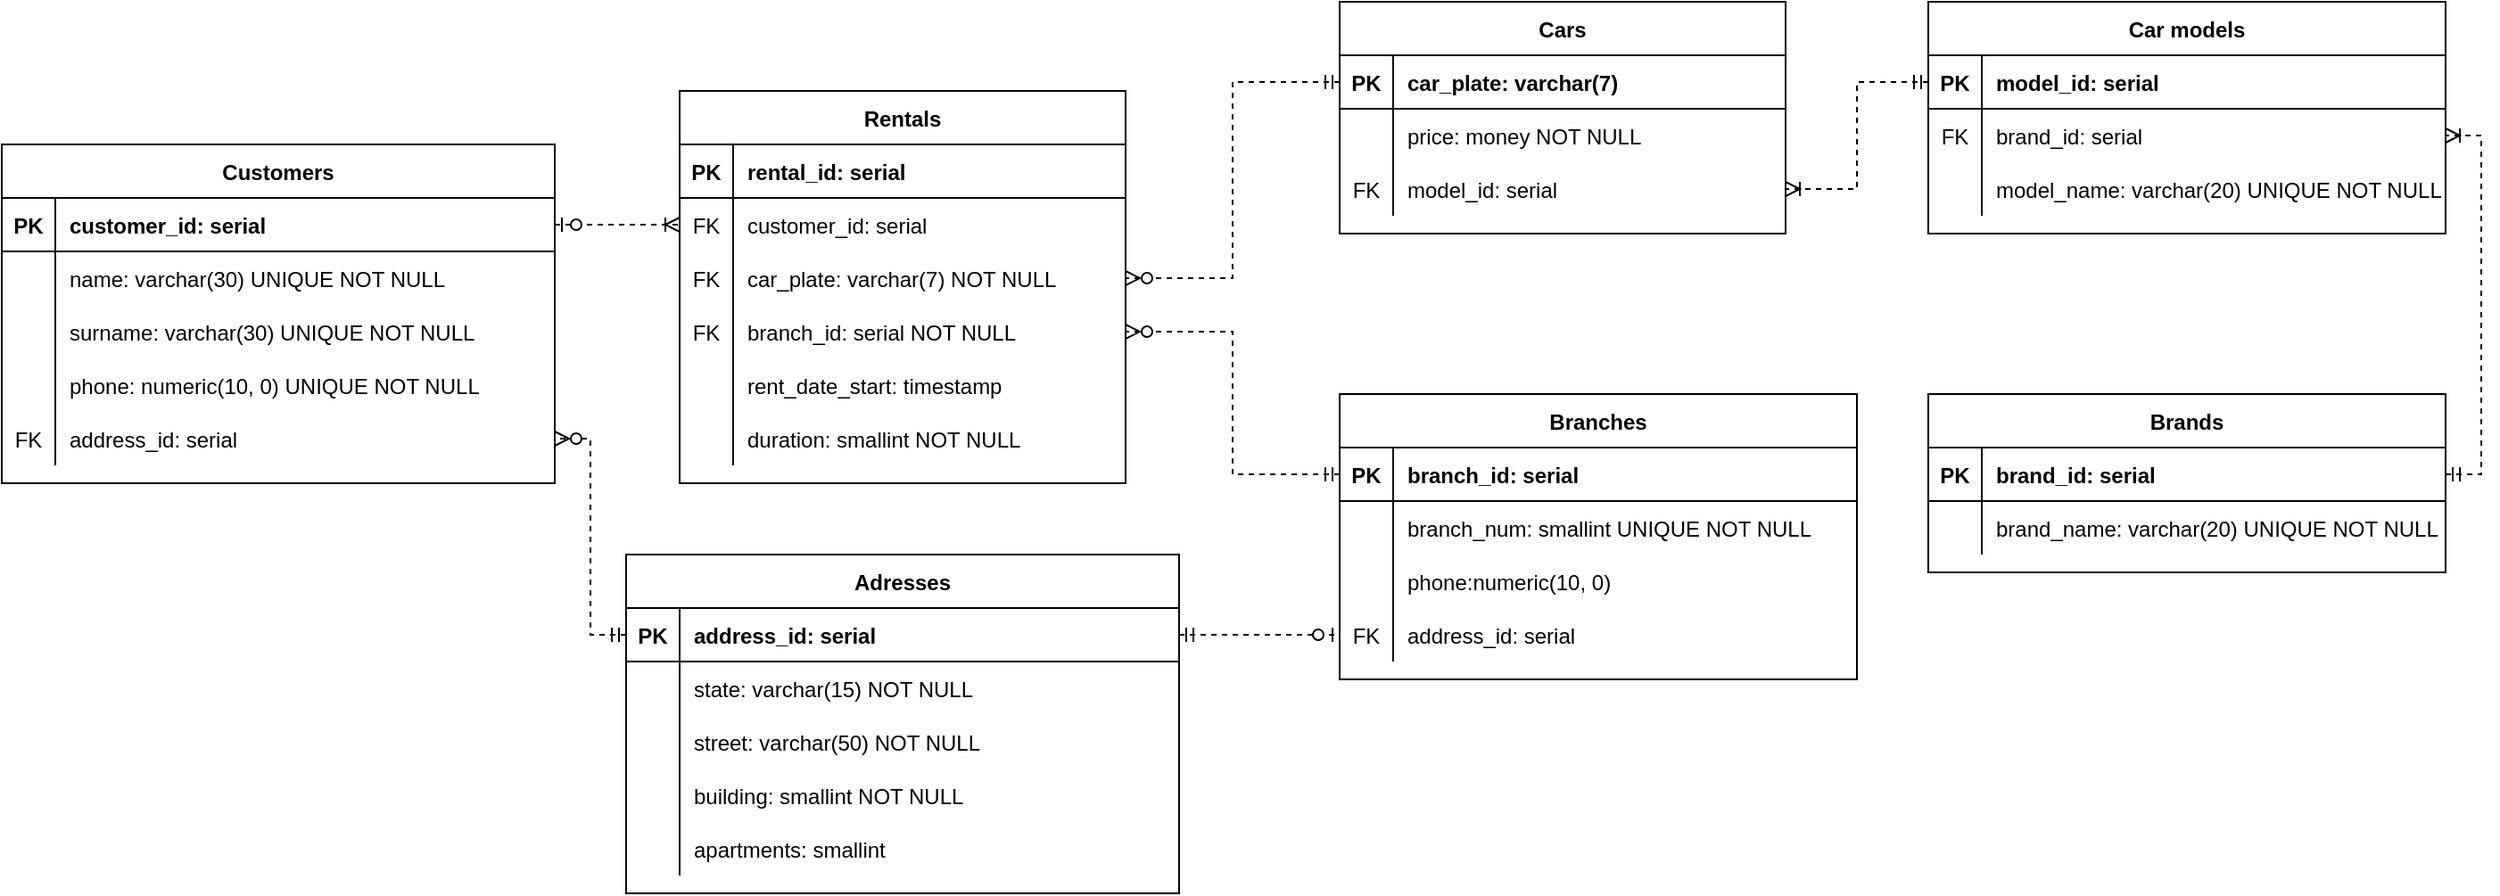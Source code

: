 <mxfile version="14.7.6" type="github">
  <diagram id="R2lEEEUBdFMjLlhIrx00" name="Page-1">
    <mxGraphModel dx="868" dy="460" grid="1" gridSize="10" guides="1" tooltips="1" connect="1" arrows="1" fold="1" page="1" pageScale="1" pageWidth="850" pageHeight="1100" math="0" shadow="0" extFonts="Permanent Marker^https://fonts.googleapis.com/css?family=Permanent+Marker">
      <root>
        <mxCell id="0" />
        <mxCell id="1" parent="0" />
        <mxCell id="2duj7fs2UzE05JO3d_Zy-99" value="Branches" style="shape=table;startSize=30;container=1;collapsible=1;childLayout=tableLayout;fixedRows=1;rowLines=0;fontStyle=1;align=center;resizeLast=1;" parent="1" vertex="1">
          <mxGeometry x="810" y="580" width="290" height="160" as="geometry" />
        </mxCell>
        <mxCell id="2duj7fs2UzE05JO3d_Zy-100" value="" style="shape=partialRectangle;collapsible=0;dropTarget=0;pointerEvents=0;fillColor=none;points=[[0,0.5],[1,0.5]];portConstraint=eastwest;top=0;left=0;right=0;bottom=1;" parent="2duj7fs2UzE05JO3d_Zy-99" vertex="1">
          <mxGeometry y="30" width="290" height="30" as="geometry" />
        </mxCell>
        <mxCell id="2duj7fs2UzE05JO3d_Zy-101" value="PK" style="shape=partialRectangle;overflow=hidden;connectable=0;fillColor=none;top=0;left=0;bottom=0;right=0;fontStyle=1;" parent="2duj7fs2UzE05JO3d_Zy-100" vertex="1">
          <mxGeometry width="30" height="30" as="geometry" />
        </mxCell>
        <mxCell id="2duj7fs2UzE05JO3d_Zy-102" value="branch_id: serial" style="shape=partialRectangle;overflow=hidden;connectable=0;fillColor=none;top=0;left=0;bottom=0;right=0;align=left;spacingLeft=6;fontStyle=1;" parent="2duj7fs2UzE05JO3d_Zy-100" vertex="1">
          <mxGeometry x="30" width="260" height="30" as="geometry" />
        </mxCell>
        <mxCell id="2duj7fs2UzE05JO3d_Zy-103" value="" style="shape=partialRectangle;collapsible=0;dropTarget=0;pointerEvents=0;fillColor=none;points=[[0,0.5],[1,0.5]];portConstraint=eastwest;top=0;left=0;right=0;bottom=0;" parent="2duj7fs2UzE05JO3d_Zy-99" vertex="1">
          <mxGeometry y="60" width="290" height="30" as="geometry" />
        </mxCell>
        <mxCell id="2duj7fs2UzE05JO3d_Zy-104" value="" style="shape=partialRectangle;overflow=hidden;connectable=0;fillColor=none;top=0;left=0;bottom=0;right=0;" parent="2duj7fs2UzE05JO3d_Zy-103" vertex="1">
          <mxGeometry width="30" height="30" as="geometry" />
        </mxCell>
        <mxCell id="2duj7fs2UzE05JO3d_Zy-105" value="branch_num: smallint UNIQUE NOT NULL" style="shape=partialRectangle;overflow=hidden;connectable=0;fillColor=none;top=0;left=0;bottom=0;right=0;align=left;spacingLeft=6;" parent="2duj7fs2UzE05JO3d_Zy-103" vertex="1">
          <mxGeometry x="30" width="260" height="30" as="geometry" />
        </mxCell>
        <mxCell id="2duj7fs2UzE05JO3d_Zy-106" value="" style="shape=partialRectangle;collapsible=0;dropTarget=0;pointerEvents=0;fillColor=none;points=[[0,0.5],[1,0.5]];portConstraint=eastwest;top=0;left=0;right=0;bottom=0;" parent="2duj7fs2UzE05JO3d_Zy-99" vertex="1">
          <mxGeometry y="90" width="290" height="30" as="geometry" />
        </mxCell>
        <mxCell id="2duj7fs2UzE05JO3d_Zy-107" value="" style="shape=partialRectangle;overflow=hidden;connectable=0;fillColor=none;top=0;left=0;bottom=0;right=0;" parent="2duj7fs2UzE05JO3d_Zy-106" vertex="1">
          <mxGeometry width="30" height="30" as="geometry" />
        </mxCell>
        <mxCell id="2duj7fs2UzE05JO3d_Zy-108" value="phone:numeric(10, 0)" style="shape=partialRectangle;overflow=hidden;connectable=0;fillColor=none;top=0;left=0;bottom=0;right=0;align=left;spacingLeft=6;" parent="2duj7fs2UzE05JO3d_Zy-106" vertex="1">
          <mxGeometry x="30" width="260" height="30" as="geometry" />
        </mxCell>
        <mxCell id="2duj7fs2UzE05JO3d_Zy-109" value="" style="shape=partialRectangle;collapsible=0;dropTarget=0;pointerEvents=0;fillColor=none;points=[[0,0.5],[1,0.5]];portConstraint=eastwest;top=0;left=0;right=0;bottom=0;" parent="2duj7fs2UzE05JO3d_Zy-99" vertex="1">
          <mxGeometry y="120" width="290" height="30" as="geometry" />
        </mxCell>
        <mxCell id="2duj7fs2UzE05JO3d_Zy-110" value="FK" style="shape=partialRectangle;overflow=hidden;connectable=0;fillColor=none;top=0;left=0;bottom=0;right=0;" parent="2duj7fs2UzE05JO3d_Zy-109" vertex="1">
          <mxGeometry width="30" height="30" as="geometry" />
        </mxCell>
        <mxCell id="2duj7fs2UzE05JO3d_Zy-111" value="address_id: serial" style="shape=partialRectangle;overflow=hidden;connectable=0;fillColor=none;top=0;left=0;bottom=0;right=0;align=left;spacingLeft=6;" parent="2duj7fs2UzE05JO3d_Zy-109" vertex="1">
          <mxGeometry x="30" width="260" height="30" as="geometry" />
        </mxCell>
        <mxCell id="2duj7fs2UzE05JO3d_Zy-112" value="Customers" style="shape=table;startSize=30;container=1;collapsible=1;childLayout=tableLayout;fixedRows=1;rowLines=0;fontStyle=1;align=center;resizeLast=1;" parent="1" vertex="1">
          <mxGeometry x="60" y="440" width="310" height="190" as="geometry" />
        </mxCell>
        <mxCell id="2duj7fs2UzE05JO3d_Zy-113" value="" style="shape=partialRectangle;collapsible=0;dropTarget=0;pointerEvents=0;fillColor=none;points=[[0,0.5],[1,0.5]];portConstraint=eastwest;top=0;left=0;right=0;bottom=1;" parent="2duj7fs2UzE05JO3d_Zy-112" vertex="1">
          <mxGeometry y="30" width="310" height="30" as="geometry" />
        </mxCell>
        <mxCell id="2duj7fs2UzE05JO3d_Zy-114" value="PK" style="shape=partialRectangle;overflow=hidden;connectable=0;fillColor=none;top=0;left=0;bottom=0;right=0;fontStyle=1;" parent="2duj7fs2UzE05JO3d_Zy-113" vertex="1">
          <mxGeometry width="30" height="30" as="geometry" />
        </mxCell>
        <mxCell id="2duj7fs2UzE05JO3d_Zy-115" value="customer_id: serial" style="shape=partialRectangle;overflow=hidden;connectable=0;fillColor=none;top=0;left=0;bottom=0;right=0;align=left;spacingLeft=6;fontStyle=1;" parent="2duj7fs2UzE05JO3d_Zy-113" vertex="1">
          <mxGeometry x="30" width="280" height="30" as="geometry" />
        </mxCell>
        <mxCell id="2duj7fs2UzE05JO3d_Zy-116" value="" style="shape=partialRectangle;collapsible=0;dropTarget=0;pointerEvents=0;fillColor=none;points=[[0,0.5],[1,0.5]];portConstraint=eastwest;top=0;left=0;right=0;bottom=0;" parent="2duj7fs2UzE05JO3d_Zy-112" vertex="1">
          <mxGeometry y="60" width="310" height="30" as="geometry" />
        </mxCell>
        <mxCell id="2duj7fs2UzE05JO3d_Zy-117" value="" style="shape=partialRectangle;overflow=hidden;connectable=0;fillColor=none;top=0;left=0;bottom=0;right=0;" parent="2duj7fs2UzE05JO3d_Zy-116" vertex="1">
          <mxGeometry width="30" height="30" as="geometry" />
        </mxCell>
        <mxCell id="2duj7fs2UzE05JO3d_Zy-118" value="name: varchar(30) UNIQUE NOT NULL" style="shape=partialRectangle;overflow=hidden;connectable=0;fillColor=none;top=0;left=0;bottom=0;right=0;align=left;spacingLeft=6;" parent="2duj7fs2UzE05JO3d_Zy-116" vertex="1">
          <mxGeometry x="30" width="280" height="30" as="geometry" />
        </mxCell>
        <mxCell id="2duj7fs2UzE05JO3d_Zy-119" value="" style="shape=partialRectangle;collapsible=0;dropTarget=0;pointerEvents=0;fillColor=none;points=[[0,0.5],[1,0.5]];portConstraint=eastwest;top=0;left=0;right=0;bottom=0;" parent="2duj7fs2UzE05JO3d_Zy-112" vertex="1">
          <mxGeometry y="90" width="310" height="30" as="geometry" />
        </mxCell>
        <mxCell id="2duj7fs2UzE05JO3d_Zy-120" value="" style="shape=partialRectangle;overflow=hidden;connectable=0;fillColor=none;top=0;left=0;bottom=0;right=0;" parent="2duj7fs2UzE05JO3d_Zy-119" vertex="1">
          <mxGeometry width="30" height="30" as="geometry" />
        </mxCell>
        <mxCell id="2duj7fs2UzE05JO3d_Zy-121" value="surname: varchar(30) UNIQUE NOT NULL" style="shape=partialRectangle;overflow=hidden;connectable=0;fillColor=none;top=0;left=0;bottom=0;right=0;align=left;spacingLeft=6;" parent="2duj7fs2UzE05JO3d_Zy-119" vertex="1">
          <mxGeometry x="30" width="280" height="30" as="geometry" />
        </mxCell>
        <mxCell id="2duj7fs2UzE05JO3d_Zy-122" value="" style="shape=partialRectangle;collapsible=0;dropTarget=0;pointerEvents=0;fillColor=none;points=[[0,0.5],[1,0.5]];portConstraint=eastwest;top=0;left=0;right=0;bottom=0;" parent="2duj7fs2UzE05JO3d_Zy-112" vertex="1">
          <mxGeometry y="120" width="310" height="30" as="geometry" />
        </mxCell>
        <mxCell id="2duj7fs2UzE05JO3d_Zy-123" value="" style="shape=partialRectangle;overflow=hidden;connectable=0;fillColor=none;top=0;left=0;bottom=0;right=0;" parent="2duj7fs2UzE05JO3d_Zy-122" vertex="1">
          <mxGeometry width="30" height="30" as="geometry" />
        </mxCell>
        <mxCell id="2duj7fs2UzE05JO3d_Zy-124" value="phone: numeric(10, 0) UNIQUE NOT NULL" style="shape=partialRectangle;overflow=hidden;connectable=0;fillColor=none;top=0;left=0;bottom=0;right=0;align=left;spacingLeft=6;" parent="2duj7fs2UzE05JO3d_Zy-122" vertex="1">
          <mxGeometry x="30" width="280" height="30" as="geometry" />
        </mxCell>
        <mxCell id="2duj7fs2UzE05JO3d_Zy-125" value="" style="shape=partialRectangle;collapsible=0;dropTarget=0;pointerEvents=0;fillColor=none;points=[[0,0.5],[1,0.5]];portConstraint=eastwest;top=0;left=0;right=0;bottom=0;" parent="2duj7fs2UzE05JO3d_Zy-112" vertex="1">
          <mxGeometry y="150" width="310" height="30" as="geometry" />
        </mxCell>
        <mxCell id="2duj7fs2UzE05JO3d_Zy-126" value="FK" style="shape=partialRectangle;overflow=hidden;connectable=0;fillColor=none;top=0;left=0;bottom=0;right=0;" parent="2duj7fs2UzE05JO3d_Zy-125" vertex="1">
          <mxGeometry width="30" height="30" as="geometry" />
        </mxCell>
        <mxCell id="2duj7fs2UzE05JO3d_Zy-127" value="address_id: serial" style="shape=partialRectangle;overflow=hidden;connectable=0;fillColor=none;top=0;left=0;bottom=0;right=0;align=left;spacingLeft=6;" parent="2duj7fs2UzE05JO3d_Zy-125" vertex="1">
          <mxGeometry x="30" width="280" height="30" as="geometry" />
        </mxCell>
        <mxCell id="2duj7fs2UzE05JO3d_Zy-128" value="Rentals" style="shape=table;startSize=30;container=1;collapsible=1;childLayout=tableLayout;fixedRows=1;rowLines=0;fontStyle=1;align=center;resizeLast=1;" parent="1" vertex="1">
          <mxGeometry x="440" y="410" width="250" height="220" as="geometry" />
        </mxCell>
        <mxCell id="2duj7fs2UzE05JO3d_Zy-129" value="" style="shape=partialRectangle;collapsible=0;dropTarget=0;pointerEvents=0;fillColor=none;points=[[0,0.5],[1,0.5]];portConstraint=eastwest;top=0;left=0;right=0;bottom=1;" parent="2duj7fs2UzE05JO3d_Zy-128" vertex="1">
          <mxGeometry y="30" width="250" height="30" as="geometry" />
        </mxCell>
        <mxCell id="2duj7fs2UzE05JO3d_Zy-130" value="PK" style="shape=partialRectangle;overflow=hidden;connectable=0;fillColor=none;top=0;left=0;bottom=0;right=0;fontStyle=1;" parent="2duj7fs2UzE05JO3d_Zy-129" vertex="1">
          <mxGeometry width="30" height="30" as="geometry" />
        </mxCell>
        <mxCell id="2duj7fs2UzE05JO3d_Zy-131" value="rental_id: serial" style="shape=partialRectangle;overflow=hidden;connectable=0;fillColor=none;top=0;left=0;bottom=0;right=0;align=left;spacingLeft=6;fontStyle=1;" parent="2duj7fs2UzE05JO3d_Zy-129" vertex="1">
          <mxGeometry x="30" width="220" height="30" as="geometry" />
        </mxCell>
        <mxCell id="2duj7fs2UzE05JO3d_Zy-132" value="" style="shape=partialRectangle;collapsible=0;dropTarget=0;pointerEvents=0;fillColor=none;points=[[0,0.5],[1,0.5]];portConstraint=eastwest;top=0;left=0;right=0;bottom=0;" parent="2duj7fs2UzE05JO3d_Zy-128" vertex="1">
          <mxGeometry y="60" width="250" height="30" as="geometry" />
        </mxCell>
        <mxCell id="2duj7fs2UzE05JO3d_Zy-133" value="FK" style="shape=partialRectangle;overflow=hidden;connectable=0;fillColor=none;top=0;left=0;bottom=0;right=0;" parent="2duj7fs2UzE05JO3d_Zy-132" vertex="1">
          <mxGeometry width="30" height="30" as="geometry" />
        </mxCell>
        <mxCell id="2duj7fs2UzE05JO3d_Zy-134" value="customer_id: serial" style="shape=partialRectangle;overflow=hidden;connectable=0;fillColor=none;top=0;left=0;bottom=0;right=0;align=left;spacingLeft=6;" parent="2duj7fs2UzE05JO3d_Zy-132" vertex="1">
          <mxGeometry x="30" width="220" height="30" as="geometry" />
        </mxCell>
        <mxCell id="2duj7fs2UzE05JO3d_Zy-135" value="" style="shape=partialRectangle;collapsible=0;dropTarget=0;pointerEvents=0;fillColor=none;points=[[0,0.5],[1,0.5]];portConstraint=eastwest;top=0;left=0;right=0;bottom=0;" parent="2duj7fs2UzE05JO3d_Zy-128" vertex="1">
          <mxGeometry y="90" width="250" height="30" as="geometry" />
        </mxCell>
        <mxCell id="2duj7fs2UzE05JO3d_Zy-136" value="FK" style="shape=partialRectangle;overflow=hidden;connectable=0;fillColor=none;top=0;left=0;bottom=0;right=0;" parent="2duj7fs2UzE05JO3d_Zy-135" vertex="1">
          <mxGeometry width="30" height="30" as="geometry" />
        </mxCell>
        <mxCell id="2duj7fs2UzE05JO3d_Zy-137" value="car_plate: varchar(7) NOT NULL" style="shape=partialRectangle;overflow=hidden;connectable=0;fillColor=none;top=0;left=0;bottom=0;right=0;align=left;spacingLeft=6;" parent="2duj7fs2UzE05JO3d_Zy-135" vertex="1">
          <mxGeometry x="30" width="220" height="30" as="geometry" />
        </mxCell>
        <mxCell id="2duj7fs2UzE05JO3d_Zy-138" value="" style="shape=partialRectangle;collapsible=0;dropTarget=0;pointerEvents=0;fillColor=none;points=[[0,0.5],[1,0.5]];portConstraint=eastwest;top=0;left=0;right=0;bottom=0;" parent="2duj7fs2UzE05JO3d_Zy-128" vertex="1">
          <mxGeometry y="120" width="250" height="30" as="geometry" />
        </mxCell>
        <mxCell id="2duj7fs2UzE05JO3d_Zy-139" value="FK" style="shape=partialRectangle;overflow=hidden;connectable=0;fillColor=none;top=0;left=0;bottom=0;right=0;" parent="2duj7fs2UzE05JO3d_Zy-138" vertex="1">
          <mxGeometry width="30" height="30" as="geometry" />
        </mxCell>
        <mxCell id="2duj7fs2UzE05JO3d_Zy-140" value="branch_id: serial NOT NULL" style="shape=partialRectangle;overflow=hidden;connectable=0;fillColor=none;top=0;left=0;bottom=0;right=0;align=left;spacingLeft=6;" parent="2duj7fs2UzE05JO3d_Zy-138" vertex="1">
          <mxGeometry x="30" width="220" height="30" as="geometry" />
        </mxCell>
        <mxCell id="2duj7fs2UzE05JO3d_Zy-141" value="" style="shape=partialRectangle;collapsible=0;dropTarget=0;pointerEvents=0;fillColor=none;points=[[0,0.5],[1,0.5]];portConstraint=eastwest;top=0;left=0;right=0;bottom=0;" parent="2duj7fs2UzE05JO3d_Zy-128" vertex="1">
          <mxGeometry y="150" width="250" height="30" as="geometry" />
        </mxCell>
        <mxCell id="2duj7fs2UzE05JO3d_Zy-142" value="" style="shape=partialRectangle;overflow=hidden;connectable=0;fillColor=none;top=0;left=0;bottom=0;right=0;" parent="2duj7fs2UzE05JO3d_Zy-141" vertex="1">
          <mxGeometry width="30" height="30" as="geometry" />
        </mxCell>
        <mxCell id="2duj7fs2UzE05JO3d_Zy-143" value="rent_date_start: timestamp" style="shape=partialRectangle;overflow=hidden;connectable=0;fillColor=none;top=0;left=0;bottom=0;right=0;align=left;spacingLeft=6;" parent="2duj7fs2UzE05JO3d_Zy-141" vertex="1">
          <mxGeometry x="30" width="220" height="30" as="geometry" />
        </mxCell>
        <mxCell id="2duj7fs2UzE05JO3d_Zy-144" value="" style="shape=partialRectangle;collapsible=0;dropTarget=0;pointerEvents=0;fillColor=none;points=[[0,0.5],[1,0.5]];portConstraint=eastwest;top=0;left=0;right=0;bottom=0;" parent="2duj7fs2UzE05JO3d_Zy-128" vertex="1">
          <mxGeometry y="180" width="250" height="30" as="geometry" />
        </mxCell>
        <mxCell id="2duj7fs2UzE05JO3d_Zy-145" value="" style="shape=partialRectangle;overflow=hidden;connectable=0;fillColor=none;top=0;left=0;bottom=0;right=0;" parent="2duj7fs2UzE05JO3d_Zy-144" vertex="1">
          <mxGeometry width="30" height="30" as="geometry" />
        </mxCell>
        <mxCell id="2duj7fs2UzE05JO3d_Zy-146" value="duration: smallint NOT NULL" style="shape=partialRectangle;overflow=hidden;connectable=0;fillColor=none;top=0;left=0;bottom=0;right=0;align=left;spacingLeft=6;" parent="2duj7fs2UzE05JO3d_Zy-144" vertex="1">
          <mxGeometry x="30" width="220" height="30" as="geometry" />
        </mxCell>
        <mxCell id="2duj7fs2UzE05JO3d_Zy-147" value="Cars" style="shape=table;startSize=30;container=1;collapsible=1;childLayout=tableLayout;fixedRows=1;rowLines=0;fontStyle=1;align=center;resizeLast=1;" parent="1" vertex="1">
          <mxGeometry x="810" y="360" width="250" height="130" as="geometry" />
        </mxCell>
        <mxCell id="2duj7fs2UzE05JO3d_Zy-148" value="" style="shape=partialRectangle;collapsible=0;dropTarget=0;pointerEvents=0;fillColor=none;points=[[0,0.5],[1,0.5]];portConstraint=eastwest;top=0;left=0;right=0;bottom=1;" parent="2duj7fs2UzE05JO3d_Zy-147" vertex="1">
          <mxGeometry y="30" width="250" height="30" as="geometry" />
        </mxCell>
        <mxCell id="2duj7fs2UzE05JO3d_Zy-149" value="PK" style="shape=partialRectangle;overflow=hidden;connectable=0;fillColor=none;top=0;left=0;bottom=0;right=0;fontStyle=1;" parent="2duj7fs2UzE05JO3d_Zy-148" vertex="1">
          <mxGeometry width="30" height="30" as="geometry" />
        </mxCell>
        <mxCell id="2duj7fs2UzE05JO3d_Zy-150" value="car_plate: varchar(7)" style="shape=partialRectangle;overflow=hidden;connectable=0;fillColor=none;top=0;left=0;bottom=0;right=0;align=left;spacingLeft=6;fontStyle=1;" parent="2duj7fs2UzE05JO3d_Zy-148" vertex="1">
          <mxGeometry x="30" width="220" height="30" as="geometry" />
        </mxCell>
        <mxCell id="2duj7fs2UzE05JO3d_Zy-151" value="" style="shape=partialRectangle;collapsible=0;dropTarget=0;pointerEvents=0;fillColor=none;points=[[0,0.5],[1,0.5]];portConstraint=eastwest;top=0;left=0;right=0;bottom=0;" parent="2duj7fs2UzE05JO3d_Zy-147" vertex="1">
          <mxGeometry y="60" width="250" height="30" as="geometry" />
        </mxCell>
        <mxCell id="2duj7fs2UzE05JO3d_Zy-152" value="" style="shape=partialRectangle;overflow=hidden;connectable=0;fillColor=none;top=0;left=0;bottom=0;right=0;" parent="2duj7fs2UzE05JO3d_Zy-151" vertex="1">
          <mxGeometry width="30" height="30" as="geometry" />
        </mxCell>
        <mxCell id="2duj7fs2UzE05JO3d_Zy-153" value="price: money NOT NULL" style="shape=partialRectangle;overflow=hidden;connectable=0;fillColor=none;top=0;left=0;bottom=0;right=0;align=left;spacingLeft=6;" parent="2duj7fs2UzE05JO3d_Zy-151" vertex="1">
          <mxGeometry x="30" width="220" height="30" as="geometry" />
        </mxCell>
        <mxCell id="2duj7fs2UzE05JO3d_Zy-154" value="" style="shape=partialRectangle;collapsible=0;dropTarget=0;pointerEvents=0;fillColor=none;points=[[0,0.5],[1,0.5]];portConstraint=eastwest;top=0;left=0;right=0;bottom=0;" parent="2duj7fs2UzE05JO3d_Zy-147" vertex="1">
          <mxGeometry y="90" width="250" height="30" as="geometry" />
        </mxCell>
        <mxCell id="2duj7fs2UzE05JO3d_Zy-155" value="FK" style="shape=partialRectangle;overflow=hidden;connectable=0;fillColor=none;top=0;left=0;bottom=0;right=0;" parent="2duj7fs2UzE05JO3d_Zy-154" vertex="1">
          <mxGeometry width="30" height="30" as="geometry" />
        </mxCell>
        <mxCell id="2duj7fs2UzE05JO3d_Zy-156" value="model_id: serial" style="shape=partialRectangle;overflow=hidden;connectable=0;fillColor=none;top=0;left=0;bottom=0;right=0;align=left;spacingLeft=6;" parent="2duj7fs2UzE05JO3d_Zy-154" vertex="1">
          <mxGeometry x="30" width="220" height="30" as="geometry" />
        </mxCell>
        <mxCell id="2duj7fs2UzE05JO3d_Zy-157" value="Brands" style="shape=table;startSize=30;container=1;collapsible=1;childLayout=tableLayout;fixedRows=1;rowLines=0;fontStyle=1;align=center;resizeLast=1;" parent="1" vertex="1">
          <mxGeometry x="1140" y="580" width="290" height="100" as="geometry" />
        </mxCell>
        <mxCell id="2duj7fs2UzE05JO3d_Zy-158" value="" style="shape=partialRectangle;collapsible=0;dropTarget=0;pointerEvents=0;fillColor=none;points=[[0,0.5],[1,0.5]];portConstraint=eastwest;top=0;left=0;right=0;bottom=1;" parent="2duj7fs2UzE05JO3d_Zy-157" vertex="1">
          <mxGeometry y="30" width="290" height="30" as="geometry" />
        </mxCell>
        <mxCell id="2duj7fs2UzE05JO3d_Zy-159" value="PK" style="shape=partialRectangle;overflow=hidden;connectable=0;fillColor=none;top=0;left=0;bottom=0;right=0;fontStyle=1;" parent="2duj7fs2UzE05JO3d_Zy-158" vertex="1">
          <mxGeometry width="30" height="30" as="geometry" />
        </mxCell>
        <mxCell id="2duj7fs2UzE05JO3d_Zy-160" value="brand_id: serial" style="shape=partialRectangle;overflow=hidden;connectable=0;fillColor=none;top=0;left=0;bottom=0;right=0;align=left;spacingLeft=6;fontStyle=1;" parent="2duj7fs2UzE05JO3d_Zy-158" vertex="1">
          <mxGeometry x="30" width="260" height="30" as="geometry" />
        </mxCell>
        <mxCell id="2duj7fs2UzE05JO3d_Zy-161" value="" style="shape=partialRectangle;collapsible=0;dropTarget=0;pointerEvents=0;fillColor=none;points=[[0,0.5],[1,0.5]];portConstraint=eastwest;top=0;left=0;right=0;bottom=0;" parent="2duj7fs2UzE05JO3d_Zy-157" vertex="1">
          <mxGeometry y="60" width="290" height="30" as="geometry" />
        </mxCell>
        <mxCell id="2duj7fs2UzE05JO3d_Zy-162" value="" style="shape=partialRectangle;overflow=hidden;connectable=0;fillColor=none;top=0;left=0;bottom=0;right=0;" parent="2duj7fs2UzE05JO3d_Zy-161" vertex="1">
          <mxGeometry width="30" height="30" as="geometry" />
        </mxCell>
        <mxCell id="2duj7fs2UzE05JO3d_Zy-163" value="brand_name: varchar(20) UNIQUE NOT NULL" style="shape=partialRectangle;overflow=hidden;connectable=0;fillColor=none;top=0;left=0;bottom=0;right=0;align=left;spacingLeft=6;" parent="2duj7fs2UzE05JO3d_Zy-161" vertex="1">
          <mxGeometry x="30" width="260" height="30" as="geometry" />
        </mxCell>
        <mxCell id="2duj7fs2UzE05JO3d_Zy-164" value="Car models" style="shape=table;startSize=30;container=1;collapsible=1;childLayout=tableLayout;fixedRows=1;rowLines=0;fontStyle=1;align=center;resizeLast=1;" parent="1" vertex="1">
          <mxGeometry x="1140" y="360" width="290" height="130" as="geometry" />
        </mxCell>
        <mxCell id="2duj7fs2UzE05JO3d_Zy-165" value="" style="shape=partialRectangle;collapsible=0;dropTarget=0;pointerEvents=0;fillColor=none;points=[[0,0.5],[1,0.5]];portConstraint=eastwest;top=0;left=0;right=0;bottom=1;" parent="2duj7fs2UzE05JO3d_Zy-164" vertex="1">
          <mxGeometry y="30" width="290" height="30" as="geometry" />
        </mxCell>
        <mxCell id="2duj7fs2UzE05JO3d_Zy-166" value="PK" style="shape=partialRectangle;overflow=hidden;connectable=0;fillColor=none;top=0;left=0;bottom=0;right=0;fontStyle=1;" parent="2duj7fs2UzE05JO3d_Zy-165" vertex="1">
          <mxGeometry width="30" height="30" as="geometry" />
        </mxCell>
        <mxCell id="2duj7fs2UzE05JO3d_Zy-167" value="model_id: serial" style="shape=partialRectangle;overflow=hidden;connectable=0;fillColor=none;top=0;left=0;bottom=0;right=0;align=left;spacingLeft=6;fontStyle=1;" parent="2duj7fs2UzE05JO3d_Zy-165" vertex="1">
          <mxGeometry x="30" width="260" height="30" as="geometry" />
        </mxCell>
        <mxCell id="2duj7fs2UzE05JO3d_Zy-168" value="" style="shape=partialRectangle;collapsible=0;dropTarget=0;pointerEvents=0;fillColor=none;points=[[0,0.5],[1,0.5]];portConstraint=eastwest;top=0;left=0;right=0;bottom=0;" parent="2duj7fs2UzE05JO3d_Zy-164" vertex="1">
          <mxGeometry y="60" width="290" height="30" as="geometry" />
        </mxCell>
        <mxCell id="2duj7fs2UzE05JO3d_Zy-169" value="FK" style="shape=partialRectangle;overflow=hidden;connectable=0;fillColor=none;top=0;left=0;bottom=0;right=0;" parent="2duj7fs2UzE05JO3d_Zy-168" vertex="1">
          <mxGeometry width="30" height="30" as="geometry" />
        </mxCell>
        <mxCell id="2duj7fs2UzE05JO3d_Zy-170" value="brand_id: serial" style="shape=partialRectangle;overflow=hidden;connectable=0;fillColor=none;top=0;left=0;bottom=0;right=0;align=left;spacingLeft=6;" parent="2duj7fs2UzE05JO3d_Zy-168" vertex="1">
          <mxGeometry x="30" width="260" height="30" as="geometry" />
        </mxCell>
        <mxCell id="2duj7fs2UzE05JO3d_Zy-171" value="" style="shape=partialRectangle;collapsible=0;dropTarget=0;pointerEvents=0;fillColor=none;points=[[0,0.5],[1,0.5]];portConstraint=eastwest;top=0;left=0;right=0;bottom=0;" parent="2duj7fs2UzE05JO3d_Zy-164" vertex="1">
          <mxGeometry y="90" width="290" height="30" as="geometry" />
        </mxCell>
        <mxCell id="2duj7fs2UzE05JO3d_Zy-172" value="" style="shape=partialRectangle;overflow=hidden;connectable=0;fillColor=none;top=0;left=0;bottom=0;right=0;" parent="2duj7fs2UzE05JO3d_Zy-171" vertex="1">
          <mxGeometry width="30" height="30" as="geometry" />
        </mxCell>
        <mxCell id="2duj7fs2UzE05JO3d_Zy-173" value="model_name: varchar(20) UNIQUE NOT NULL" style="shape=partialRectangle;overflow=hidden;connectable=0;fillColor=none;top=0;left=0;bottom=0;right=0;align=left;spacingLeft=6;" parent="2duj7fs2UzE05JO3d_Zy-171" vertex="1">
          <mxGeometry x="30" width="260" height="30" as="geometry" />
        </mxCell>
        <mxCell id="2duj7fs2UzE05JO3d_Zy-174" style="edgeStyle=orthogonalEdgeStyle;rounded=0;orthogonalLoop=1;jettySize=auto;html=1;startArrow=ERmandOne;startFill=0;endArrow=ERoneToMany;endFill=0;dashed=1;entryX=1;entryY=0.5;entryDx=0;entryDy=0;" parent="1" source="2duj7fs2UzE05JO3d_Zy-158" target="2duj7fs2UzE05JO3d_Zy-168" edge="1">
          <mxGeometry relative="1" as="geometry">
            <Array as="points">
              <mxPoint x="1450" y="625" />
              <mxPoint x="1450" y="435" />
            </Array>
          </mxGeometry>
        </mxCell>
        <mxCell id="2duj7fs2UzE05JO3d_Zy-175" style="edgeStyle=orthogonalEdgeStyle;rounded=0;orthogonalLoop=1;jettySize=auto;html=1;dashed=1;startArrow=ERmandOne;startFill=0;endArrow=ERoneToMany;endFill=0;exitX=0;exitY=0.5;exitDx=0;exitDy=0;" parent="1" source="2duj7fs2UzE05JO3d_Zy-165" target="2duj7fs2UzE05JO3d_Zy-154" edge="1">
          <mxGeometry relative="1" as="geometry" />
        </mxCell>
        <mxCell id="2duj7fs2UzE05JO3d_Zy-176" style="edgeStyle=orthogonalEdgeStyle;rounded=0;orthogonalLoop=1;jettySize=auto;html=1;startArrow=ERzeroToOne;startFill=1;endArrow=ERoneToMany;endFill=0;dashed=1;" parent="1" source="2duj7fs2UzE05JO3d_Zy-113" target="2duj7fs2UzE05JO3d_Zy-132" edge="1">
          <mxGeometry relative="1" as="geometry">
            <mxPoint x="450" y="480" as="targetPoint" />
          </mxGeometry>
        </mxCell>
        <mxCell id="2duj7fs2UzE05JO3d_Zy-177" style="edgeStyle=orthogonalEdgeStyle;rounded=0;orthogonalLoop=1;jettySize=auto;html=1;startArrow=ERmandOne;startFill=0;endArrow=ERzeroToMany;endFill=1;dashed=1;" parent="1" source="2duj7fs2UzE05JO3d_Zy-100" target="2duj7fs2UzE05JO3d_Zy-138" edge="1">
          <mxGeometry relative="1" as="geometry" />
        </mxCell>
        <mxCell id="2duj7fs2UzE05JO3d_Zy-178" value="Adresses" style="shape=table;startSize=30;container=1;collapsible=1;childLayout=tableLayout;fixedRows=1;rowLines=0;fontStyle=1;align=center;resizeLast=1;" parent="1" vertex="1">
          <mxGeometry x="410" y="670" width="310" height="190" as="geometry" />
        </mxCell>
        <mxCell id="2duj7fs2UzE05JO3d_Zy-179" value="" style="shape=partialRectangle;collapsible=0;dropTarget=0;pointerEvents=0;fillColor=none;points=[[0,0.5],[1,0.5]];portConstraint=eastwest;top=0;left=0;right=0;bottom=1;" parent="2duj7fs2UzE05JO3d_Zy-178" vertex="1">
          <mxGeometry y="30" width="310" height="30" as="geometry" />
        </mxCell>
        <mxCell id="2duj7fs2UzE05JO3d_Zy-180" value="PK" style="shape=partialRectangle;overflow=hidden;connectable=0;fillColor=none;top=0;left=0;bottom=0;right=0;fontStyle=1;" parent="2duj7fs2UzE05JO3d_Zy-179" vertex="1">
          <mxGeometry width="30" height="30" as="geometry" />
        </mxCell>
        <mxCell id="2duj7fs2UzE05JO3d_Zy-181" value="address_id: serial" style="shape=partialRectangle;overflow=hidden;connectable=0;fillColor=none;top=0;left=0;bottom=0;right=0;align=left;spacingLeft=6;fontStyle=1;" parent="2duj7fs2UzE05JO3d_Zy-179" vertex="1">
          <mxGeometry x="30" width="280" height="30" as="geometry" />
        </mxCell>
        <mxCell id="2duj7fs2UzE05JO3d_Zy-182" value="" style="shape=partialRectangle;collapsible=0;dropTarget=0;pointerEvents=0;fillColor=none;points=[[0,0.5],[1,0.5]];portConstraint=eastwest;top=0;left=0;right=0;bottom=0;" parent="2duj7fs2UzE05JO3d_Zy-178" vertex="1">
          <mxGeometry y="60" width="310" height="30" as="geometry" />
        </mxCell>
        <mxCell id="2duj7fs2UzE05JO3d_Zy-183" value="" style="shape=partialRectangle;overflow=hidden;connectable=0;fillColor=none;top=0;left=0;bottom=0;right=0;" parent="2duj7fs2UzE05JO3d_Zy-182" vertex="1">
          <mxGeometry width="30" height="30" as="geometry" />
        </mxCell>
        <mxCell id="2duj7fs2UzE05JO3d_Zy-184" value="state: varchar(15) NOT NULL" style="shape=partialRectangle;overflow=hidden;connectable=0;fillColor=none;top=0;left=0;bottom=0;right=0;align=left;spacingLeft=6;" parent="2duj7fs2UzE05JO3d_Zy-182" vertex="1">
          <mxGeometry x="30" width="280" height="30" as="geometry" />
        </mxCell>
        <mxCell id="2duj7fs2UzE05JO3d_Zy-185" value="" style="shape=partialRectangle;collapsible=0;dropTarget=0;pointerEvents=0;fillColor=none;points=[[0,0.5],[1,0.5]];portConstraint=eastwest;top=0;left=0;right=0;bottom=0;" parent="2duj7fs2UzE05JO3d_Zy-178" vertex="1">
          <mxGeometry y="90" width="310" height="30" as="geometry" />
        </mxCell>
        <mxCell id="2duj7fs2UzE05JO3d_Zy-186" value="" style="shape=partialRectangle;overflow=hidden;connectable=0;fillColor=none;top=0;left=0;bottom=0;right=0;" parent="2duj7fs2UzE05JO3d_Zy-185" vertex="1">
          <mxGeometry width="30" height="30" as="geometry" />
        </mxCell>
        <mxCell id="2duj7fs2UzE05JO3d_Zy-187" value="street: varchar(50) NOT NULL" style="shape=partialRectangle;overflow=hidden;connectable=0;fillColor=none;top=0;left=0;bottom=0;right=0;align=left;spacingLeft=6;" parent="2duj7fs2UzE05JO3d_Zy-185" vertex="1">
          <mxGeometry x="30" width="280" height="30" as="geometry" />
        </mxCell>
        <mxCell id="2duj7fs2UzE05JO3d_Zy-188" value="" style="shape=partialRectangle;collapsible=0;dropTarget=0;pointerEvents=0;fillColor=none;points=[[0,0.5],[1,0.5]];portConstraint=eastwest;top=0;left=0;right=0;bottom=0;" parent="2duj7fs2UzE05JO3d_Zy-178" vertex="1">
          <mxGeometry y="120" width="310" height="30" as="geometry" />
        </mxCell>
        <mxCell id="2duj7fs2UzE05JO3d_Zy-189" value="" style="shape=partialRectangle;overflow=hidden;connectable=0;fillColor=none;top=0;left=0;bottom=0;right=0;" parent="2duj7fs2UzE05JO3d_Zy-188" vertex="1">
          <mxGeometry width="30" height="30" as="geometry" />
        </mxCell>
        <mxCell id="2duj7fs2UzE05JO3d_Zy-190" value="building: smallint NOT NULL" style="shape=partialRectangle;overflow=hidden;connectable=0;fillColor=none;top=0;left=0;bottom=0;right=0;align=left;spacingLeft=6;" parent="2duj7fs2UzE05JO3d_Zy-188" vertex="1">
          <mxGeometry x="30" width="280" height="30" as="geometry" />
        </mxCell>
        <mxCell id="2duj7fs2UzE05JO3d_Zy-191" value="" style="shape=partialRectangle;collapsible=0;dropTarget=0;pointerEvents=0;fillColor=none;points=[[0,0.5],[1,0.5]];portConstraint=eastwest;top=0;left=0;right=0;bottom=0;" parent="2duj7fs2UzE05JO3d_Zy-178" vertex="1">
          <mxGeometry y="150" width="310" height="30" as="geometry" />
        </mxCell>
        <mxCell id="2duj7fs2UzE05JO3d_Zy-192" value="" style="shape=partialRectangle;overflow=hidden;connectable=0;fillColor=none;top=0;left=0;bottom=0;right=0;" parent="2duj7fs2UzE05JO3d_Zy-191" vertex="1">
          <mxGeometry width="30" height="30" as="geometry" />
        </mxCell>
        <mxCell id="2duj7fs2UzE05JO3d_Zy-193" value="apartments: smallint" style="shape=partialRectangle;overflow=hidden;connectable=0;fillColor=none;top=0;left=0;bottom=0;right=0;align=left;spacingLeft=6;" parent="2duj7fs2UzE05JO3d_Zy-191" vertex="1">
          <mxGeometry x="30" width="280" height="30" as="geometry" />
        </mxCell>
        <mxCell id="2duj7fs2UzE05JO3d_Zy-194" style="edgeStyle=orthogonalEdgeStyle;rounded=0;orthogonalLoop=1;jettySize=auto;html=1;dashed=1;startArrow=ERmandOne;startFill=0;endArrow=ERzeroToMany;endFill=1;" parent="1" source="2duj7fs2UzE05JO3d_Zy-179" target="2duj7fs2UzE05JO3d_Zy-125" edge="1">
          <mxGeometry relative="1" as="geometry" />
        </mxCell>
        <mxCell id="2duj7fs2UzE05JO3d_Zy-195" style="edgeStyle=orthogonalEdgeStyle;rounded=0;orthogonalLoop=1;jettySize=auto;html=1;dashed=1;startArrow=ERmandOne;startFill=0;endArrow=ERzeroToOne;endFill=1;" parent="1" source="2duj7fs2UzE05JO3d_Zy-179" target="2duj7fs2UzE05JO3d_Zy-109" edge="1">
          <mxGeometry relative="1" as="geometry" />
        </mxCell>
        <mxCell id="2duj7fs2UzE05JO3d_Zy-196" style="edgeStyle=orthogonalEdgeStyle;rounded=0;orthogonalLoop=1;jettySize=auto;html=1;startArrow=ERmandOne;startFill=0;endArrow=ERzeroToMany;endFill=1;dashed=1;" parent="1" source="2duj7fs2UzE05JO3d_Zy-148" target="2duj7fs2UzE05JO3d_Zy-135" edge="1">
          <mxGeometry relative="1" as="geometry">
            <mxPoint x="700" y="460" as="targetPoint" />
          </mxGeometry>
        </mxCell>
      </root>
    </mxGraphModel>
  </diagram>
</mxfile>
